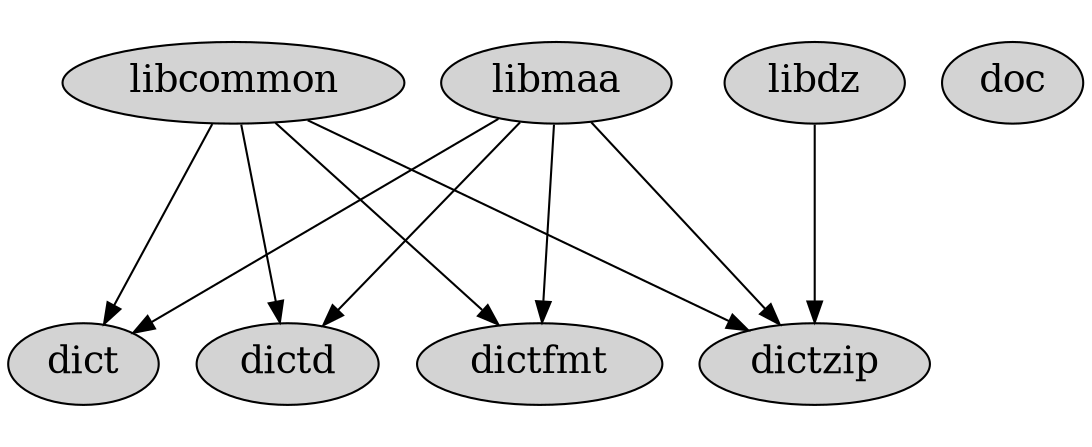 digraph FSA {
 graph [ ratio=compress layout=dot rankdir=UB ratio=0.4 ];

 node [ shape = oval style=filled fontsize=18 ];

   "libmaa"   -> "dict";
   "libmaa"   -> "dictd";
   "libmaa"   -> "dictfmt";
   "libmaa"   -> "dictzip";
   "libcommon"   -> "dict";
   "libcommon"   -> "dictd";
   "libcommon"   -> "dictfmt";
   "libcommon"   -> "dictzip";
   "libdz"       -> "dictzip";
   "doc";
}
